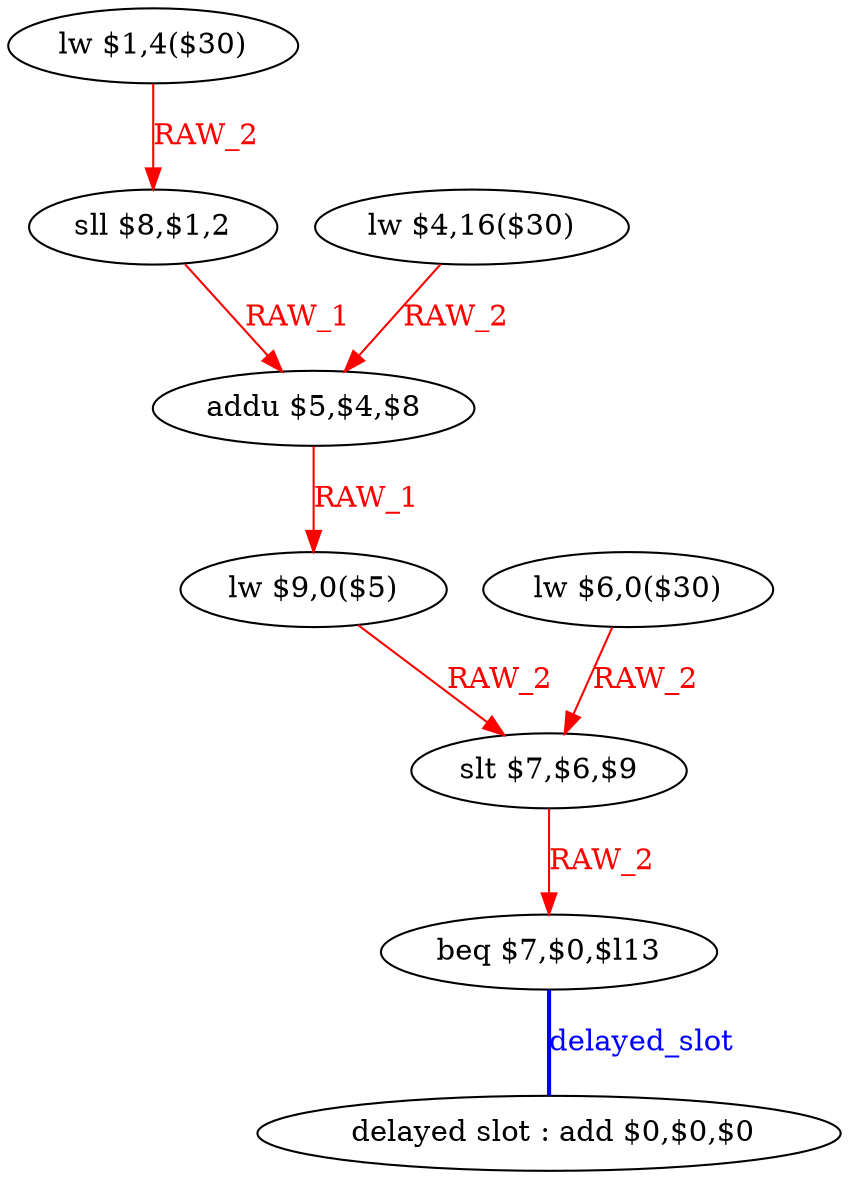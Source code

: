 digraph G1 {
node [shape = ellipse];
i8 [label = " delayed slot : add $0,$0,$0"] ;
i7 ->  i8 [style = bold, dir= none, fontcolor = blue, color = blue, label= "delayed_slot"];
i7 [label = "beq $7,$0,$l13"] ;
i0 [label = "lw $1,4($30)"] ;
i0 ->  i1 [color = red, fontcolor = red, label= "RAW_2"];
i1 [label = "sll $8,$1,2"] ;
i1 ->  i3 [color = red, fontcolor = red, label= "RAW_1"];
i3 [label = "addu $5,$4,$8"] ;
i3 ->  i4 [color = red, fontcolor = red, label= "RAW_1"];
i4 [label = "lw $9,0($5)"] ;
i4 ->  i6 [color = red, fontcolor = red, label= "RAW_2"];
i6 [label = "slt $7,$6,$9"] ;
i6 ->  i7 [color = red, fontcolor = red, label= "RAW_2"];
i2 [label = "lw $4,16($30)"] ;
i2 ->  i3 [color = red, fontcolor = red, label= "RAW_2"];
i5 [label = "lw $6,0($30)"] ;
i5 ->  i6 [color = red, fontcolor = red, label= "RAW_2"];
}
